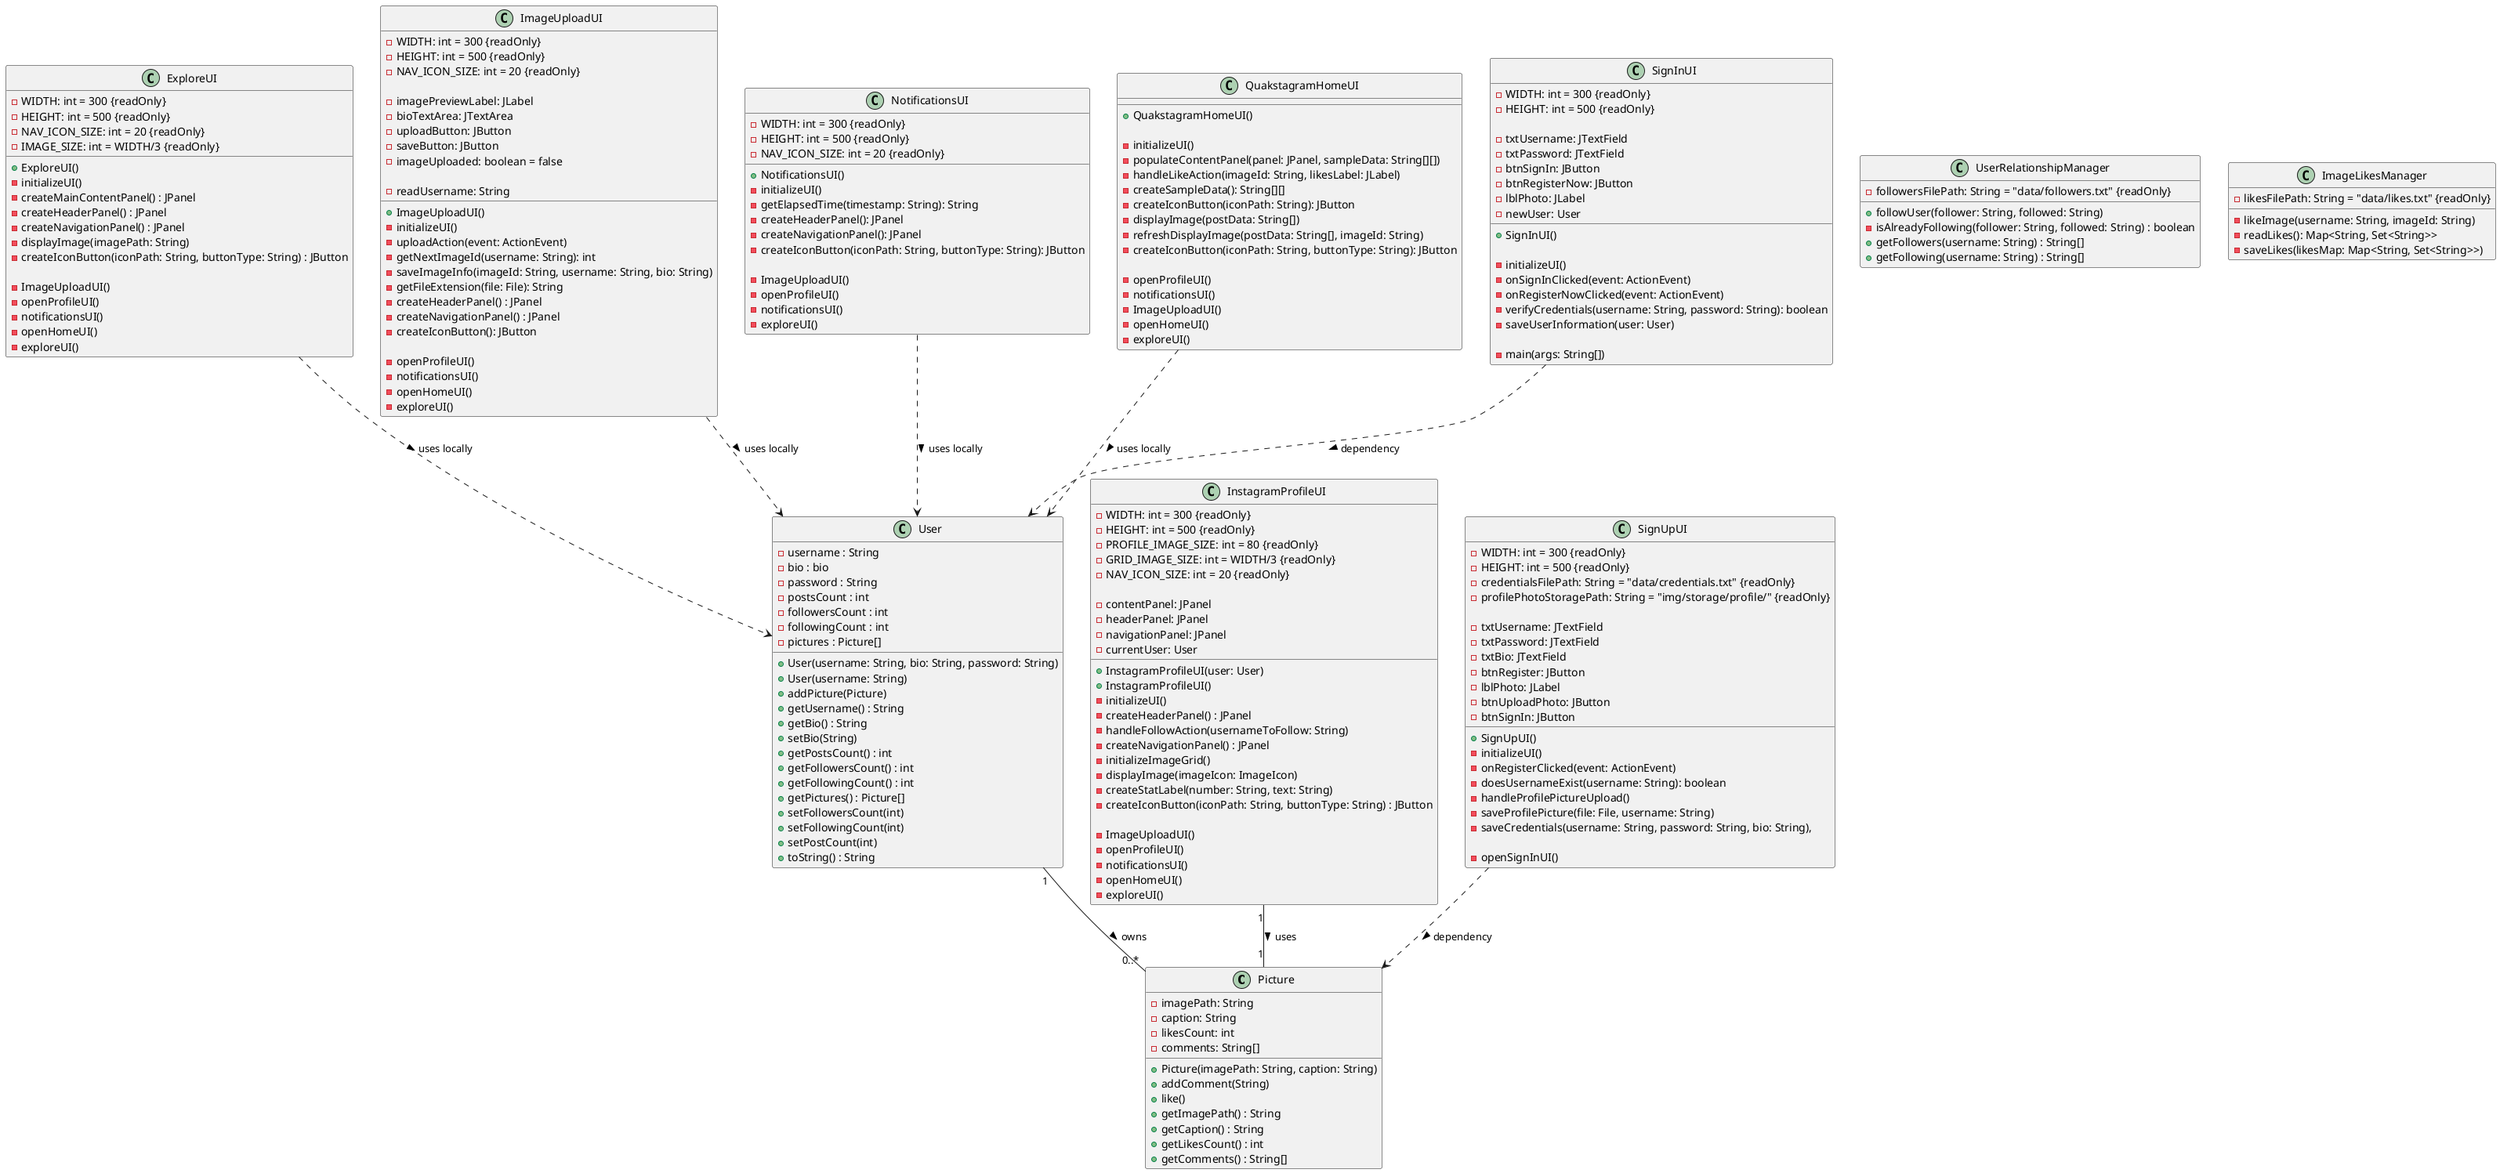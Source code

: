 @startuml ClassDiagram
class Picture {
    - imagePath: String
    - caption: String
    - likesCount: int
    - comments: String[]

    + Picture(imagePath: String, caption: String)
    + addComment(String)
    + like()
    + getImagePath() : String
    + getCaption() : String
    + getLikesCount() : int
    + getComments() : String[]
}

class User {
    + User(username: String, bio: String, password: String)
    + User(username: String)
    + addPicture(Picture)
    + getUsername() : String
    + getBio() : String
    + setBio(String)
    + getPostsCount() : int
    + getFollowersCount() : int
    + getFollowingCount() : int
    + getPictures() : Picture[]
    + setFollowersCount(int)
    + setFollowingCount(int)
    + setPostCount(int)
    + toString() : String

    - username : String
    - bio : bio
    - password : String
    - postsCount : int
    - followersCount : int
    - followingCount : int
    - pictures : Picture[]
}

class UserRelationshipManager {
    - followersFilePath: String = "data/followers.txt" {readOnly}

    + followUser(follower: String, followed: String)
    - isAlreadyFollowing(follower: String, followed: String) : boolean
    + getFollowers(username: String) : String[]
    + getFollowing(username: String) : String[]
}

class ImageLikesManager {
    - likesFilePath: String = "data/likes.txt" {readOnly}
    - likeImage(username: String, imageId: String)
    - readLikes(): Map<String, Set<String>>
    - saveLikes(likesMap: Map<String, Set<String>>)
}

class ExploreUI {
    - WIDTH: int = 300 {readOnly}
    - HEIGHT: int = 500 {readOnly}
    - NAV_ICON_SIZE: int = 20 {readOnly}
    - IMAGE_SIZE: int = WIDTH/3 {readOnly}

    + ExploreUI()
    - initializeUI()
    - createMainContentPanel() : JPanel
    - createHeaderPanel() : JPanel
    - createNavigationPanel() : JPanel
    - displayImage(imagePath: String)
    - createIconButton(iconPath: String, buttonType: String) : JButton

    - ImageUploadUI()
    - openProfileUI()
    - notificationsUI()
    - openHomeUI()
    - exploreUI()
}



class ImageUploadUI {
    - WIDTH: int = 300 {readOnly}
    - HEIGHT: int = 500 {readOnly}
    - NAV_ICON_SIZE: int = 20 {readOnly}

    - imagePreviewLabel: JLabel
    - bioTextArea: JTextArea
    - uploadButton: JButton
    - saveButton: JButton
    - imageUploaded: boolean = false

    + ImageUploadUI()
    - initializeUI()
    - uploadAction(event: ActionEvent)
    - getNextImageId(username: String): int
    - saveImageInfo(imageId: String, username: String, bio: String)
    - getFileExtension(file: File): String
    - createHeaderPanel() : JPanel
    - readUsername: String
    - createNavigationPanel() : JPanel
    - createIconButton(): JButton

    - openProfileUI()
    - notificationsUI()
    - openHomeUI()
    - exploreUI()
}

class InstagramProfileUI {
    - WIDTH: int = 300 {readOnly}
    - HEIGHT: int = 500 {readOnly}
    - PROFILE_IMAGE_SIZE: int = 80 {readOnly}
    - GRID_IMAGE_SIZE: int = WIDTH/3 {readOnly}
    - NAV_ICON_SIZE: int = 20 {readOnly}

    - contentPanel: JPanel
    - headerPanel: JPanel
    - navigationPanel: JPanel
    - currentUser: User


    + InstagramProfileUI(user: User)
    + InstagramProfileUI()
    - initializeUI()
    - createHeaderPanel() : JPanel
    - handleFollowAction(usernameToFollow: String)
    - createNavigationPanel() : JPanel
    - initializeImageGrid()
    - displayImage(imageIcon: ImageIcon)
    - createStatLabel(number: String, text: String)
    - createIconButton(iconPath: String, buttonType: String) : JButton

    - ImageUploadUI()
    - openProfileUI()
    - notificationsUI()
    - openHomeUI()
    - exploreUI()
}

class NotificationsUI {
    - WIDTH: int = 300 {readOnly}
    - HEIGHT: int = 500 {readOnly}
    - NAV_ICON_SIZE: int = 20 {readOnly}

    + NotificationsUI()
    - initializeUI()
    - getElapsedTime(timestamp: String): String
    - createHeaderPanel(): JPanel
    - createNavigationPanel(): JPanel
    - createIconButton(iconPath: String, buttonType: String): JButton

    - ImageUploadUI()
    - openProfileUI()
    - notificationsUI()
    - exploreUI()
}

class QuakstagramHomeUI {
    
    + QuakstagramHomeUI()

    - initializeUI()
    - populateContentPanel(panel: JPanel, sampleData: String[][])
    - handleLikeAction(imageId: String, likesLabel: JLabel)
    - createSampleData(): String[][]
    - createIconButton(iconPath: String): JButton
    - displayImage(postData: String[])
    - refreshDisplayImage(postData: String[], imageId: String)
    - createIconButton(iconPath: String, buttonType: String): JButton

    - openProfileUI()
    - notificationsUI()
    - ImageUploadUI()
    - openHomeUI()
    - exploreUI()
}

class SignInUI {
    - WIDTH: int = 300 {readOnly}
    - HEIGHT: int = 500 {readOnly}

    - txtUsername: JTextField
    - txtPassword: JTextField
    - btnSignIn: JButton
    - btnRegisterNow: JButton
    - lblPhoto: JLabel
    - newUser: User

    + SignInUI()

    - initializeUI()
    - onSignInClicked(event: ActionEvent)
    - onRegisterNowClicked(event: ActionEvent)
    - verifyCredentials(username: String, password: String): boolean
    - saveUserInformation(user: User)
    
    - main(args: String[])
}

class SignUpUI {
    - WIDTH: int = 300 {readOnly}
    - HEIGHT: int = 500 {readOnly}
    - credentialsFilePath: String = "data/credentials.txt" {readOnly}
    - profilePhotoStoragePath: String = "img/storage/profile/" {readOnly}

    - txtUsername: JTextField
    - txtPassword: JTextField
    - txtBio: JTextField
    - btnRegister: JButton
    - lblPhoto: JLabel
    - btnUploadPhoto: JButton
    - btnSignIn: JButton

    + SignUpUI()
    - initializeUI()
    - onRegisterClicked(event: ActionEvent)
    - doesUsernameExist(username: String): boolean
    - handleProfilePictureUpload()
    - saveProfilePicture(file: File, username: String)
    - saveCredentials(username: String, password: String, bio: String),
    
    - openSignInUI()
}


User "1" -- "0..*" Picture : owns >
InstagramProfileUI "1" -- "1" Picture : uses >


SignInUI  ..> User : dependency > 
ExploreUI ..> User : uses locally >
ImageUploadUI ..> User : uses locally >
NotificationsUI ..> User : uses locally >
QuakstagramHomeUI ..> User : uses locally >

SignUpUI ..> Picture : dependency >
@enduml